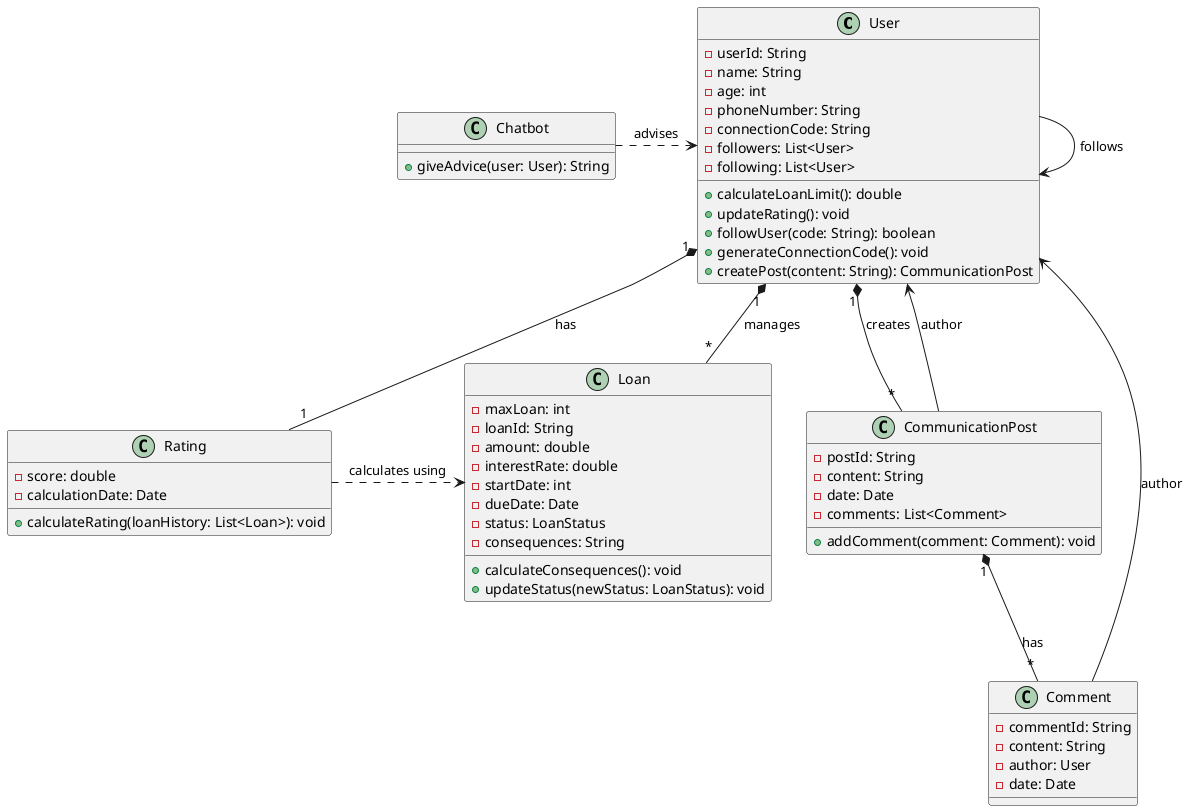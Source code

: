 @startuml

class User {
  - userId: String
  - name: String
  - age: int
  - phoneNumber: String
  - connectionCode: String
  - followers: List<User>
  - following: List<User>
  + calculateLoanLimit(): double
  + updateRating(): void
  + followUser(code: String): boolean
  + generateConnectionCode(): void
  + createPost(content: String): CommunicationPost
}

class Loan {
    -maxLoan: int
  - loanId: String
  - amount: double
  - interestRate: double
  - startDate: int
  - dueDate: Date
  - status: LoanStatus
  - consequences: String
  + calculateConsequences(): void
  + updateStatus(newStatus: LoanStatus): void
}

class Rating {
  - score: double
  - calculationDate: Date
  + calculateRating(loanHistory: List<Loan>): void
}

class CommunicationPost {
  - postId: String
  - content: String
  - date: Date
  - comments: List<Comment>
  + addComment(comment: Comment): void
}

class Chatbot {
  + giveAdvice(user: User): String
}

class Comment {
  - commentId: String
  - content: String
  - author: User
  - date: Date
}

' Relationships
User "1" *-- "1" Rating : has
User "1" *-- "*" Loan : manages
User "1" *-- "*" CommunicationPost : creates
CommunicationPost "1" *-- "*" Comment : has
User --> User : follows
CommunicationPost --> User : author
Comment --> User : author
Chatbot .> User : advises
Rating .> Loan : calculates using
@enduml